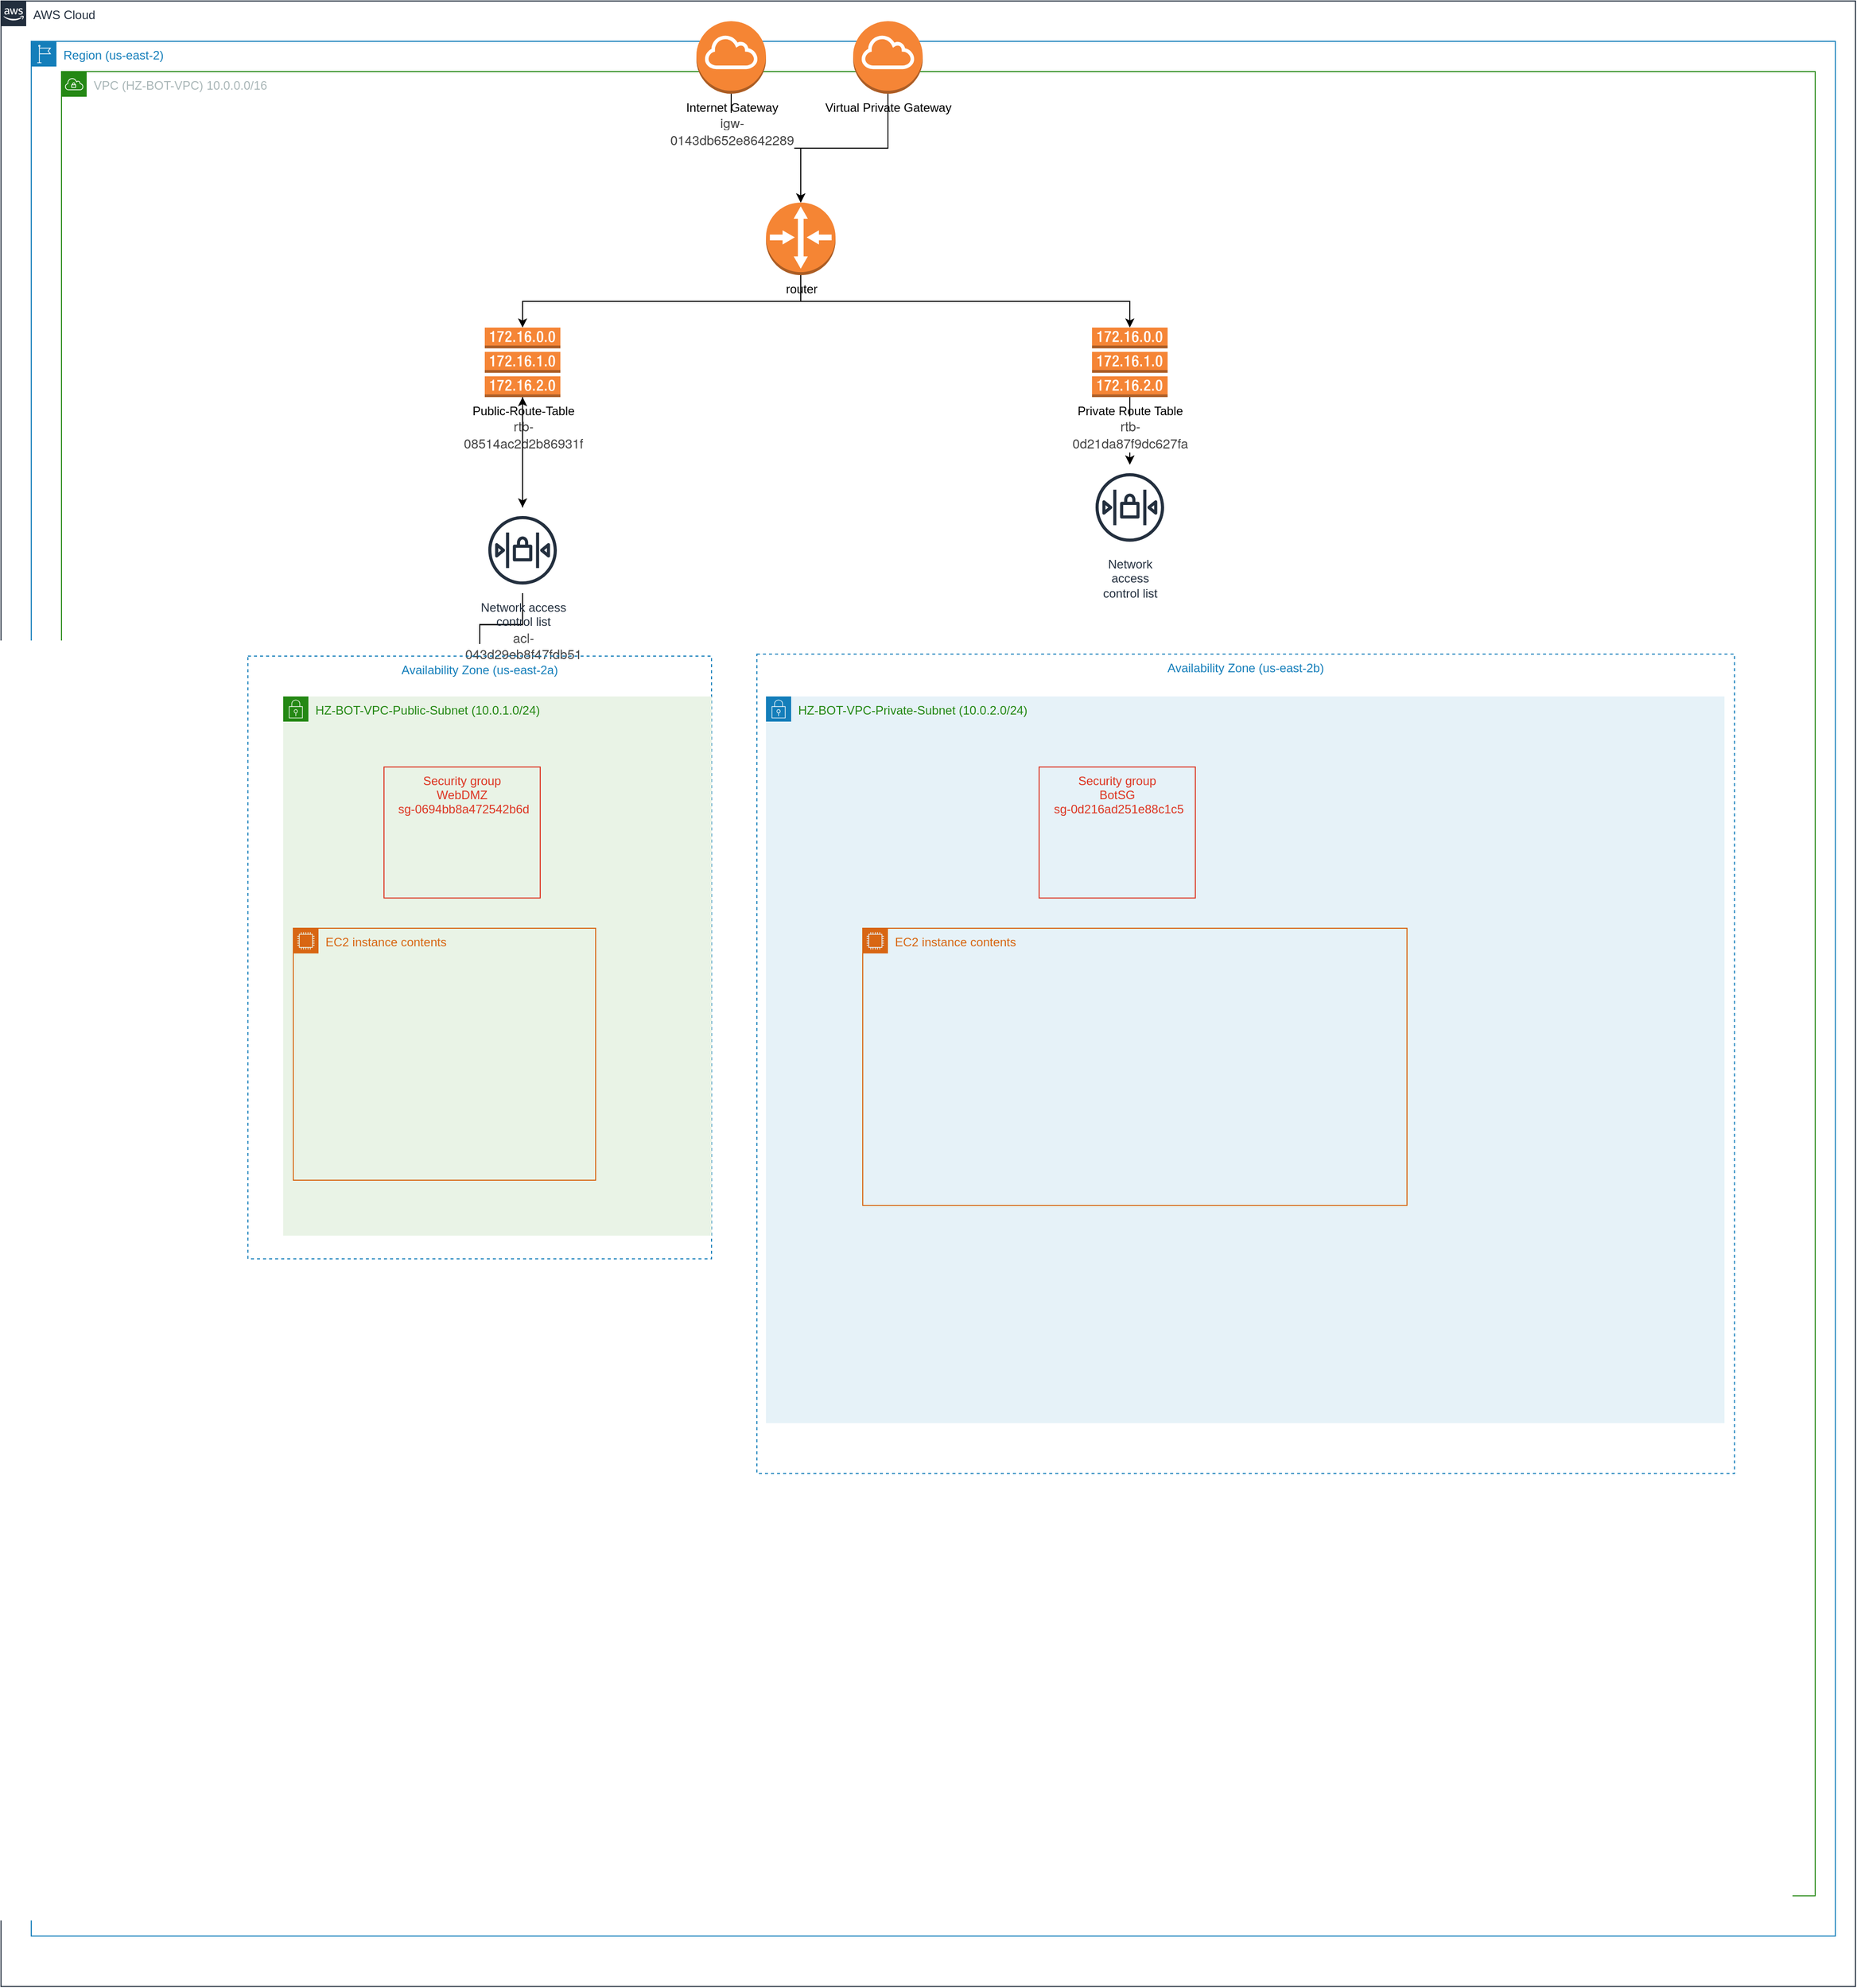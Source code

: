 <mxfile version="12.3.0" type="github" pages="1">
  <diagram id="Ht1M8jgEwFfnCIfOTk4-" name="Page-1">
    <mxGraphModel dx="2031" dy="1089" grid="1" gridSize="10" guides="1" tooltips="1" connect="1" arrows="1" fold="1" page="1" pageScale="1" pageWidth="1169" pageHeight="827" math="0" shadow="0">
      <root>
        <mxCell id="0"/>
        <mxCell id="1" parent="0"/>
        <mxCell id="IrCEQAtB_wHfeVbh73Qq-1" value="AWS Cloud" style="points=[[0,0],[0.25,0],[0.5,0],[0.75,0],[1,0],[1,0.25],[1,0.5],[1,0.75],[1,1],[0.75,1],[0.5,1],[0.25,1],[0,1],[0,0.75],[0,0.5],[0,0.25]];outlineConnect=0;gradientColor=none;html=1;whiteSpace=wrap;fontSize=12;fontStyle=0;shape=mxgraph.aws4.group;grIcon=mxgraph.aws4.group_aws_cloud_alt;strokeColor=#232F3E;fillColor=none;verticalAlign=top;align=left;spacingLeft=30;fontColor=#232F3E;dashed=0;" parent="1" vertex="1">
          <mxGeometry x="20" y="20" width="1840" height="1970" as="geometry"/>
        </mxCell>
        <mxCell id="IrCEQAtB_wHfeVbh73Qq-2" value="Region (us-east-2)" style="points=[[0,0],[0.25,0],[0.5,0],[0.75,0],[1,0],[1,0.25],[1,0.5],[1,0.75],[1,1],[0.75,1],[0.5,1],[0.25,1],[0,1],[0,0.75],[0,0.5],[0,0.25]];outlineConnect=0;gradientColor=none;html=1;whiteSpace=wrap;fontSize=12;fontStyle=0;shape=mxgraph.aws4.group;grIcon=mxgraph.aws4.group_region;strokeColor=#147EBA;fillColor=none;verticalAlign=top;align=left;spacingLeft=30;fontColor=#147EBA;dashed=0;" parent="1" vertex="1">
          <mxGeometry x="50" y="60" width="1790" height="1880" as="geometry"/>
        </mxCell>
        <mxCell id="IrCEQAtB_wHfeVbh73Qq-3" value="VPC (HZ-BOT-VPC) 10.0.0.0/16" style="points=[[0,0],[0.25,0],[0.5,0],[0.75,0],[1,0],[1,0.25],[1,0.5],[1,0.75],[1,1],[0.75,1],[0.5,1],[0.25,1],[0,1],[0,0.75],[0,0.5],[0,0.25]];outlineConnect=0;gradientColor=none;html=1;whiteSpace=wrap;fontSize=12;fontStyle=0;shape=mxgraph.aws4.group;grIcon=mxgraph.aws4.group_vpc;strokeColor=#248814;fillColor=none;verticalAlign=top;align=left;spacingLeft=30;fontColor=#AAB7B8;dashed=0;" parent="1" vertex="1">
          <mxGeometry x="80" y="90" width="1740" height="1810" as="geometry"/>
        </mxCell>
        <mxCell id="IrCEQAtB_wHfeVbh73Qq-14" style="edgeStyle=orthogonalEdgeStyle;rounded=0;orthogonalLoop=1;jettySize=auto;html=1;exitX=0.5;exitY=1;exitDx=0;exitDy=0;exitPerimeter=0;entryX=0.5;entryY=0;entryDx=0;entryDy=0;entryPerimeter=0;" parent="1" source="IrCEQAtB_wHfeVbh73Qq-7" target="IrCEQAtB_wHfeVbh73Qq-9" edge="1">
          <mxGeometry relative="1" as="geometry"/>
        </mxCell>
        <mxCell id="IrCEQAtB_wHfeVbh73Qq-7" value="Internet Gateway&lt;br&gt;&lt;span style=&quot;color: rgb(68 , 68 , 68) ; font-family: &amp;#34;helvetica neue&amp;#34; , &amp;#34;roboto&amp;#34; , &amp;#34;arial&amp;#34; , sans-serif ; font-size: 13px ; white-space: normal ; background-color: rgb(255 , 255 , 255)&quot;&gt;igw-0143db652e8642289&lt;/span&gt;" style="outlineConnect=0;dashed=0;verticalLabelPosition=bottom;verticalAlign=top;align=center;html=1;shape=mxgraph.aws3.internet_gateway;fillColor=#F58534;gradientColor=none;" parent="1" vertex="1">
          <mxGeometry x="710" y="40" width="69" height="72" as="geometry"/>
        </mxCell>
        <mxCell id="IrCEQAtB_wHfeVbh73Qq-15" style="edgeStyle=orthogonalEdgeStyle;rounded=0;orthogonalLoop=1;jettySize=auto;html=1;exitX=0.5;exitY=1;exitDx=0;exitDy=0;exitPerimeter=0;entryX=0.5;entryY=0;entryDx=0;entryDy=0;entryPerimeter=0;" parent="1" source="IrCEQAtB_wHfeVbh73Qq-8" target="IrCEQAtB_wHfeVbh73Qq-9" edge="1">
          <mxGeometry relative="1" as="geometry"/>
        </mxCell>
        <mxCell id="IrCEQAtB_wHfeVbh73Qq-8" value="Virtual Private Gateway" style="outlineConnect=0;dashed=0;verticalLabelPosition=bottom;verticalAlign=top;align=center;html=1;shape=mxgraph.aws3.internet_gateway;fillColor=#F58536;gradientColor=none;" parent="1" vertex="1">
          <mxGeometry x="865.5" y="40" width="69" height="72" as="geometry"/>
        </mxCell>
        <mxCell id="IrCEQAtB_wHfeVbh73Qq-16" style="edgeStyle=orthogonalEdgeStyle;rounded=0;orthogonalLoop=1;jettySize=auto;html=1;exitX=0.5;exitY=1;exitDx=0;exitDy=0;exitPerimeter=0;entryX=0.5;entryY=0;entryDx=0;entryDy=0;entryPerimeter=0;" parent="1" source="IrCEQAtB_wHfeVbh73Qq-9" target="IrCEQAtB_wHfeVbh73Qq-10" edge="1">
          <mxGeometry relative="1" as="geometry"/>
        </mxCell>
        <mxCell id="IrCEQAtB_wHfeVbh73Qq-21" style="edgeStyle=orthogonalEdgeStyle;rounded=0;orthogonalLoop=1;jettySize=auto;html=1;exitX=0.5;exitY=1;exitDx=0;exitDy=0;exitPerimeter=0;entryX=0.5;entryY=0;entryDx=0;entryDy=0;entryPerimeter=0;" parent="1" source="IrCEQAtB_wHfeVbh73Qq-9" target="IrCEQAtB_wHfeVbh73Qq-19" edge="1">
          <mxGeometry relative="1" as="geometry"/>
        </mxCell>
        <mxCell id="IrCEQAtB_wHfeVbh73Qq-9" value="router" style="outlineConnect=0;dashed=0;verticalLabelPosition=bottom;verticalAlign=top;align=center;html=1;shape=mxgraph.aws3.router;fillColor=#F58534;gradientColor=none;" parent="1" vertex="1">
          <mxGeometry x="779" y="220" width="69" height="72" as="geometry"/>
        </mxCell>
        <mxCell id="IrCEQAtB_wHfeVbh73Qq-17" style="edgeStyle=orthogonalEdgeStyle;rounded=0;orthogonalLoop=1;jettySize=auto;html=1;exitX=0.5;exitY=1;exitDx=0;exitDy=0;exitPerimeter=0;" parent="1" source="IrCEQAtB_wHfeVbh73Qq-10" target="IrCEQAtB_wHfeVbh73Qq-11" edge="1">
          <mxGeometry relative="1" as="geometry"/>
        </mxCell>
        <mxCell id="IrCEQAtB_wHfeVbh73Qq-10" value="Public-Route-Table&lt;br&gt;&lt;span style=&quot;color: rgb(68 , 68 , 68) ; font-family: &amp;#34;helvetica neue&amp;#34; , &amp;#34;roboto&amp;#34; , &amp;#34;arial&amp;#34; , sans-serif ; font-size: 13px ; white-space: normal ; background-color: rgb(255 , 255 , 255)&quot;&gt;rtb-08514ac2d2b86931f&lt;/span&gt;" style="outlineConnect=0;dashed=0;verticalLabelPosition=bottom;verticalAlign=top;align=center;html=1;shape=mxgraph.aws3.route_table;fillColor=#F58536;gradientColor=none;" parent="1" vertex="1">
          <mxGeometry x="500" y="344" width="75" height="69" as="geometry"/>
        </mxCell>
        <mxCell id="SeOlZOP9-2nnlMnaRjgP-1" value="" style="edgeStyle=orthogonalEdgeStyle;rounded=0;orthogonalLoop=1;jettySize=auto;html=1;" edge="1" parent="1" source="IrCEQAtB_wHfeVbh73Qq-11" target="IrCEQAtB_wHfeVbh73Qq-10">
          <mxGeometry relative="1" as="geometry"/>
        </mxCell>
        <mxCell id="SeOlZOP9-2nnlMnaRjgP-5" value="" style="edgeStyle=orthogonalEdgeStyle;rounded=0;orthogonalLoop=1;jettySize=auto;html=1;" edge="1" parent="1" source="IrCEQAtB_wHfeVbh73Qq-11" target="IrCEQAtB_wHfeVbh73Qq-23">
          <mxGeometry relative="1" as="geometry"/>
        </mxCell>
        <mxCell id="SeOlZOP9-2nnlMnaRjgP-6" value="" style="edgeStyle=orthogonalEdgeStyle;rounded=0;orthogonalLoop=1;jettySize=auto;html=1;" edge="1" parent="1" source="IrCEQAtB_wHfeVbh73Qq-11" target="IrCEQAtB_wHfeVbh73Qq-23">
          <mxGeometry relative="1" as="geometry"/>
        </mxCell>
        <mxCell id="IrCEQAtB_wHfeVbh73Qq-11" value="Network access&lt;br&gt;control list &lt;br&gt;&lt;span style=&quot;color: rgb(68 , 68 , 68) ; font-family: &amp;#34;helvetica neue&amp;#34; , &amp;#34;roboto&amp;#34; , &amp;#34;arial&amp;#34; , sans-serif ; font-size: 13px ; white-space: normal ; background-color: rgb(255 , 255 , 255)&quot;&gt;acl-043d29eb8f47fdb51&lt;/span&gt;" style="outlineConnect=0;fontColor=#232F3E;gradientColor=none;strokeColor=#232F3E;fillColor=#ffffff;dashed=0;verticalLabelPosition=bottom;verticalAlign=top;align=center;html=1;fontSize=12;fontStyle=0;aspect=fixed;shape=mxgraph.aws4.resourceIcon;resIcon=mxgraph.aws4.network_access_control_list;" parent="1" vertex="1">
          <mxGeometry x="495" y="522.5" width="85" height="85" as="geometry"/>
        </mxCell>
        <mxCell id="IrCEQAtB_wHfeVbh73Qq-18" style="edgeStyle=orthogonalEdgeStyle;rounded=0;orthogonalLoop=1;jettySize=auto;html=1;exitX=0.5;exitY=1;exitDx=0;exitDy=0;exitPerimeter=0;" parent="1" source="IrCEQAtB_wHfeVbh73Qq-19" target="IrCEQAtB_wHfeVbh73Qq-20" edge="1">
          <mxGeometry relative="1" as="geometry"/>
        </mxCell>
        <mxCell id="SeOlZOP9-2nnlMnaRjgP-2" value="" style="edgeStyle=orthogonalEdgeStyle;rounded=0;orthogonalLoop=1;jettySize=auto;html=1;" edge="1" parent="1" source="IrCEQAtB_wHfeVbh73Qq-19" target="IrCEQAtB_wHfeVbh73Qq-20">
          <mxGeometry relative="1" as="geometry"/>
        </mxCell>
        <mxCell id="IrCEQAtB_wHfeVbh73Qq-19" value="Private Route Table&lt;br&gt;&lt;span style=&quot;color: rgb(68 , 68 , 68) ; font-family: &amp;#34;helvetica neue&amp;#34; , &amp;#34;roboto&amp;#34; , &amp;#34;arial&amp;#34; , sans-serif ; font-size: 13px ; white-space: normal ; background-color: rgb(255 , 255 , 255)&quot;&gt;rtb-0d21da87f9dc627fa&lt;/span&gt;" style="outlineConnect=0;dashed=0;verticalLabelPosition=bottom;verticalAlign=top;align=center;html=1;shape=mxgraph.aws3.route_table;fillColor=#F58536;gradientColor=none;" parent="1" vertex="1">
          <mxGeometry x="1102.5" y="344" width="75" height="69" as="geometry"/>
        </mxCell>
        <mxCell id="IrCEQAtB_wHfeVbh73Qq-20" value="Network&#xa;access&#xa;control list" style="outlineConnect=0;fontColor=#232F3E;gradientColor=none;strokeColor=#232F3E;fillColor=#ffffff;dashed=0;verticalLabelPosition=bottom;verticalAlign=top;align=center;html=1;fontSize=12;fontStyle=0;aspect=fixed;shape=mxgraph.aws4.resourceIcon;resIcon=mxgraph.aws4.network_access_control_list;" parent="1" vertex="1">
          <mxGeometry x="1097.5" y="480" width="85" height="85" as="geometry"/>
        </mxCell>
        <mxCell id="IrCEQAtB_wHfeVbh73Qq-23" value="Availability Zone (us-east-2a)" style="fillColor=none;strokeColor=#147EBA;dashed=1;verticalAlign=top;fontStyle=0;fontColor=#147EBA;" parent="1" vertex="1">
          <mxGeometry x="265" y="670" width="460" height="598" as="geometry"/>
        </mxCell>
        <mxCell id="IrCEQAtB_wHfeVbh73Qq-24" value="Availability Zone (us-east-2b)" style="fillColor=none;strokeColor=#147EBA;dashed=1;verticalAlign=top;fontStyle=0;fontColor=#147EBA;" parent="1" vertex="1">
          <mxGeometry x="770" y="668" width="970" height="813" as="geometry"/>
        </mxCell>
        <mxCell id="IrCEQAtB_wHfeVbh73Qq-4" value="HZ-BOT-VPC-Public-Subnet (10.0.1.0/24)" style="points=[[0,0],[0.25,0],[0.5,0],[0.75,0],[1,0],[1,0.25],[1,0.5],[1,0.75],[1,1],[0.75,1],[0.5,1],[0.25,1],[0,1],[0,0.75],[0,0.5],[0,0.25]];outlineConnect=0;gradientColor=none;html=1;whiteSpace=wrap;fontSize=12;fontStyle=0;shape=mxgraph.aws4.group;grIcon=mxgraph.aws4.group_security_group;grStroke=0;strokeColor=#248814;fillColor=#E9F3E6;verticalAlign=top;align=left;spacingLeft=30;fontColor=#248814;dashed=0;" parent="1" vertex="1">
          <mxGeometry x="300" y="710" width="425" height="535" as="geometry"/>
        </mxCell>
        <mxCell id="IrCEQAtB_wHfeVbh73Qq-5" value="&lt;span style=&quot;color: rgb(36 , 136 , 20)&quot;&gt;HZ-BOT-VPC-Private-Subnet&amp;nbsp;&lt;/span&gt;&lt;span style=&quot;color: rgb(36 , 136 , 20)&quot;&gt;(10.0.2.0/24)&lt;/span&gt;" style="points=[[0,0],[0.25,0],[0.5,0],[0.75,0],[1,0],[1,0.25],[1,0.5],[1,0.75],[1,1],[0.75,1],[0.5,1],[0.25,1],[0,1],[0,0.75],[0,0.5],[0,0.25]];outlineConnect=0;gradientColor=none;html=1;whiteSpace=wrap;fontSize=12;fontStyle=0;shape=mxgraph.aws4.group;grIcon=mxgraph.aws4.group_security_group;grStroke=0;strokeColor=#147EBA;fillColor=#E6F2F8;verticalAlign=top;align=left;spacingLeft=30;fontColor=#147EBA;dashed=0;" parent="1" vertex="1">
          <mxGeometry x="779" y="710" width="951" height="721" as="geometry"/>
        </mxCell>
        <mxCell id="IrCEQAtB_wHfeVbh73Qq-13" value="Security group&#xa;WebDMZ&#xa; sg-0694bb8a472542b6d" style="fillColor=none;strokeColor=#DD3522;verticalAlign=top;fontStyle=0;fontColor=#DD3522;" parent="1" vertex="1">
          <mxGeometry x="400" y="780" width="155" height="130" as="geometry"/>
        </mxCell>
        <mxCell id="IrCEQAtB_wHfeVbh73Qq-6" value="EC2 instance contents" style="points=[[0,0],[0.25,0],[0.5,0],[0.75,0],[1,0],[1,0.25],[1,0.5],[1,0.75],[1,1],[0.75,1],[0.5,1],[0.25,1],[0,1],[0,0.75],[0,0.5],[0,0.25]];outlineConnect=0;gradientColor=none;html=1;whiteSpace=wrap;fontSize=12;fontStyle=0;shape=mxgraph.aws4.group;grIcon=mxgraph.aws4.group_ec2_instance_contents;strokeColor=#D86613;fillColor=none;verticalAlign=top;align=left;spacingLeft=30;fontColor=#D86613;dashed=0;" parent="1" vertex="1">
          <mxGeometry x="875" y="940" width="540" height="275" as="geometry"/>
        </mxCell>
        <mxCell id="SeOlZOP9-2nnlMnaRjgP-3" value="EC2 instance contents" style="points=[[0,0],[0.25,0],[0.5,0],[0.75,0],[1,0],[1,0.25],[1,0.5],[1,0.75],[1,1],[0.75,1],[0.5,1],[0.25,1],[0,1],[0,0.75],[0,0.5],[0,0.25]];outlineConnect=0;gradientColor=none;html=1;whiteSpace=wrap;fontSize=12;fontStyle=0;shape=mxgraph.aws4.group;grIcon=mxgraph.aws4.group_ec2_instance_contents;strokeColor=#D86613;fillColor=none;verticalAlign=top;align=left;spacingLeft=30;fontColor=#D86613;dashed=0;" vertex="1" parent="1">
          <mxGeometry x="310" y="940" width="300" height="250" as="geometry"/>
        </mxCell>
        <mxCell id="SeOlZOP9-2nnlMnaRjgP-4" value="Security group&#xa;BotSG&#xa; sg-0d216ad251e88c1c5" style="fillColor=none;strokeColor=#DD3522;verticalAlign=top;fontStyle=0;fontColor=#DD3522;" vertex="1" parent="1">
          <mxGeometry x="1050" y="780" width="155" height="130" as="geometry"/>
        </mxCell>
      </root>
    </mxGraphModel>
  </diagram>
</mxfile>
